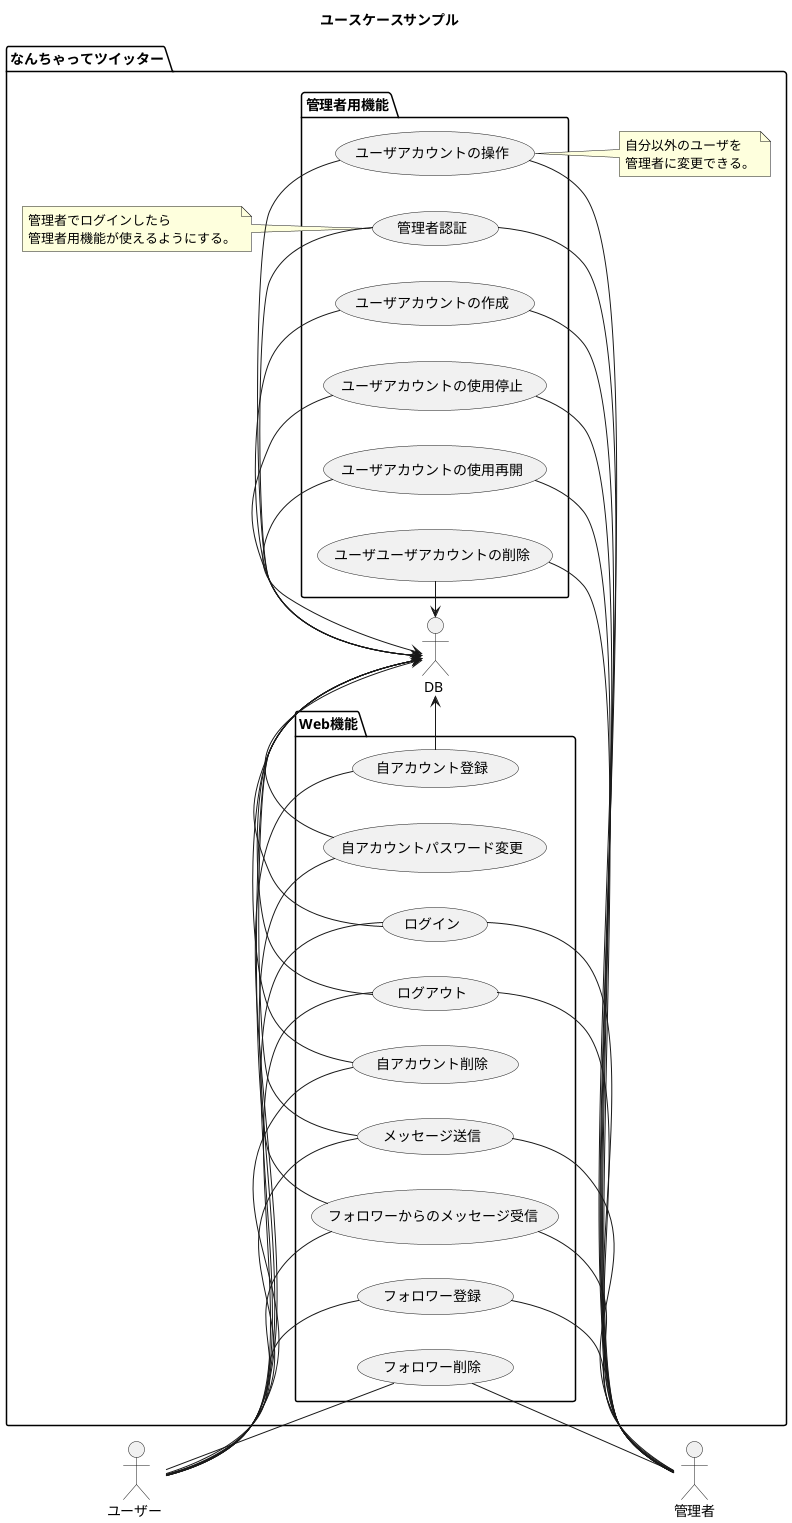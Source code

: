 @startuml
title ユースケースサンプル
left to right direction

actor :ユーザー :as user
actor :管理者: as admin

package ”なんちゃってツイッター” {
  /'
    一般用の画面。
    PCまたは携帯端末のブラウザからアクセスする。
  '/
  package "Web機能" {
   	user --(自アカウント登録)
  	user --(ログイン)
  	user --(自アカウントパスワード変更)
  	user --(自アカウント削除)
    user --(フォロワー登録)
    user --(フォロワー削除)
  	user --(メッセージ送信)
  	user --(フォロワーからのメッセージ受信)
  	user --(ログアウト)
  }

  /'
    管理者用の画面。
  '/
  package "管理者用機能" {
  	(ログイン)--admin
  	(ログアウト)--admin
  	(管理者認証)--admin
  	(ユーザアカウントの作成)--admin
  	(ユーザアカウントの操作)--admin
  	(ユーザアカウントの使用停止) -- admin
  	(ユーザアカウントの使用再開) -- admin
  	(ユーザユーザアカウントの削除) -- admin
    (フォロワー登録) -- admin
    (フォロワー削除) -- admin
  	(メッセージ送信)--admin
  	(フォロワーからのメッセージ受信)--admin
  }
  note right of ユーザアカウントの操作: 自分以外のユーザを\n管理者に変更できる。
  note left of 管理者認証: 管理者でログインしたら\n管理者用機能が使えるようにする。

  database :DB : as DB

  (自アカウント登録)->DB
  (自アカウントパスワード変更)->DB
  (ログイン)->DB
  (ログアウト)->DB
  (管理者認証)->DB
  (自アカウント削除)->DB
  (メッセージ送信)->DB
  (フォロワーからのメッセージ受信)->DB
  DB<-(ユーザアカウントの作成)
  DB<-(ユーザアカウントの使用停止)
  DB<-(ユーザアカウントの使用再開)
  DB<-(ユーザユーザアカウントの削除)
  DB<-(ユーザアカウントの操作)
}

@enduml
